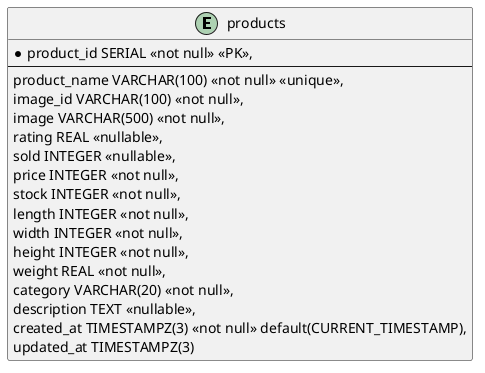 @startuml

entity "products" as Product {
    *product_id SERIAL <<not null>> <<PK>>,
    --
    product_name VARCHAR(100) <<not null>> <<unique>>,
    image_id VARCHAR(100) <<not null>>,
    image VARCHAR(500) <<not null>>,
    rating REAL <<nullable>>,
    sold INTEGER <<nullable>>,
    price INTEGER <<not null>>,
    stock INTEGER <<not null>>,
    length INTEGER <<not null>>,
    width INTEGER <<not null>>,
    height INTEGER <<not null>>,
    weight REAL <<not null>>,
    category VARCHAR(20) <<not null>>,
    description TEXT <<nullable>>,
    created_at TIMESTAMPZ(3) <<not null>> default(CURRENT_TIMESTAMP),
    updated_at TIMESTAMPZ(3)
}

@enduml